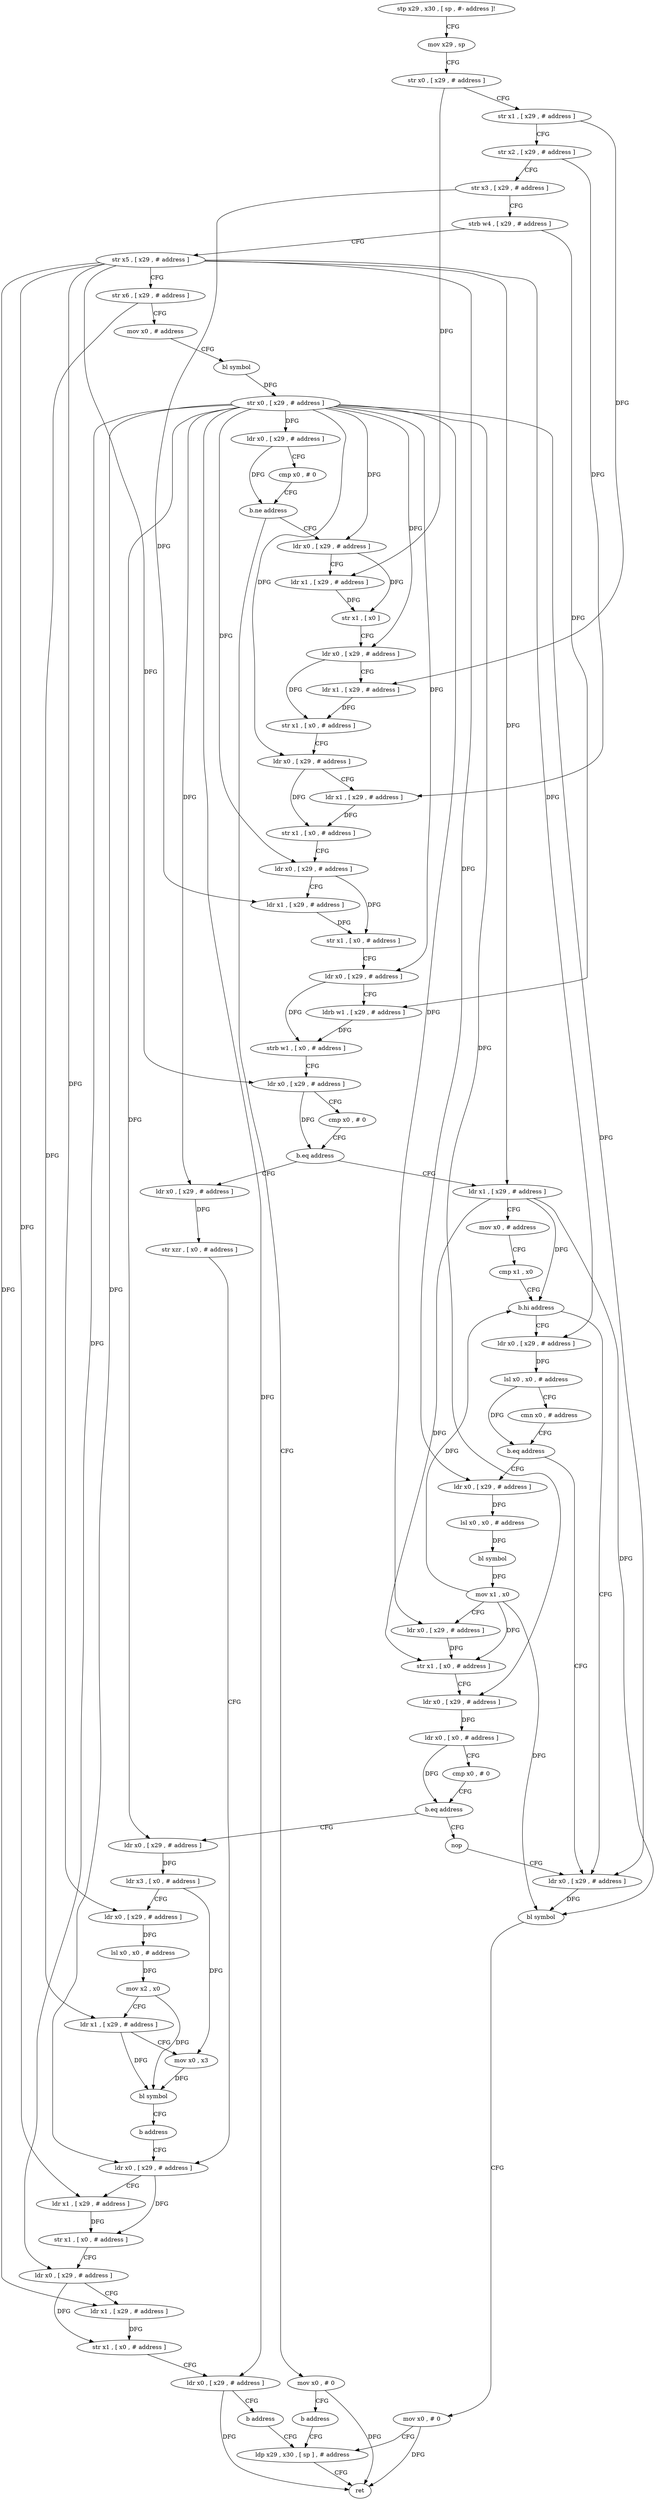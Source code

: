 digraph "func" {
"188204" [label = "stp x29 , x30 , [ sp , #- address ]!" ]
"188208" [label = "mov x29 , sp" ]
"188212" [label = "str x0 , [ x29 , # address ]" ]
"188216" [label = "str x1 , [ x29 , # address ]" ]
"188220" [label = "str x2 , [ x29 , # address ]" ]
"188224" [label = "str x3 , [ x29 , # address ]" ]
"188228" [label = "strb w4 , [ x29 , # address ]" ]
"188232" [label = "str x5 , [ x29 , # address ]" ]
"188236" [label = "str x6 , [ x29 , # address ]" ]
"188240" [label = "mov x0 , # address" ]
"188244" [label = "bl symbol" ]
"188248" [label = "str x0 , [ x29 , # address ]" ]
"188252" [label = "ldr x0 , [ x29 , # address ]" ]
"188256" [label = "cmp x0 , # 0" ]
"188260" [label = "b.ne address" ]
"188272" [label = "ldr x0 , [ x29 , # address ]" ]
"188264" [label = "mov x0 , # 0" ]
"188276" [label = "ldr x1 , [ x29 , # address ]" ]
"188280" [label = "str x1 , [ x0 ]" ]
"188284" [label = "ldr x0 , [ x29 , # address ]" ]
"188288" [label = "ldr x1 , [ x29 , # address ]" ]
"188292" [label = "str x1 , [ x0 , # address ]" ]
"188296" [label = "ldr x0 , [ x29 , # address ]" ]
"188300" [label = "ldr x1 , [ x29 , # address ]" ]
"188304" [label = "str x1 , [ x0 , # address ]" ]
"188308" [label = "ldr x0 , [ x29 , # address ]" ]
"188312" [label = "ldr x1 , [ x29 , # address ]" ]
"188316" [label = "str x1 , [ x0 , # address ]" ]
"188320" [label = "ldr x0 , [ x29 , # address ]" ]
"188324" [label = "ldrb w1 , [ x29 , # address ]" ]
"188328" [label = "strb w1 , [ x0 , # address ]" ]
"188332" [label = "ldr x0 , [ x29 , # address ]" ]
"188336" [label = "cmp x0 , # 0" ]
"188340" [label = "b.eq address" ]
"188452" [label = "ldr x0 , [ x29 , # address ]" ]
"188344" [label = "ldr x1 , [ x29 , # address ]" ]
"188268" [label = "b address" ]
"188508" [label = "ldp x29 , x30 , [ sp ] , # address" ]
"188456" [label = "str xzr , [ x0 , # address ]" ]
"188460" [label = "ldr x0 , [ x29 , # address ]" ]
"188348" [label = "mov x0 , # address" ]
"188352" [label = "cmp x1 , x0" ]
"188356" [label = "b.hi address" ]
"188496" [label = "ldr x0 , [ x29 , # address ]" ]
"188360" [label = "ldr x0 , [ x29 , # address ]" ]
"188512" [label = "ret" ]
"188500" [label = "bl symbol" ]
"188504" [label = "mov x0 , # 0" ]
"188364" [label = "lsl x0 , x0 , # address" ]
"188368" [label = "cmn x0 , # address" ]
"188372" [label = "b.eq address" ]
"188376" [label = "ldr x0 , [ x29 , # address ]" ]
"188380" [label = "lsl x0 , x0 , # address" ]
"188384" [label = "bl symbol" ]
"188388" [label = "mov x1 , x0" ]
"188392" [label = "ldr x0 , [ x29 , # address ]" ]
"188396" [label = "str x1 , [ x0 , # address ]" ]
"188400" [label = "ldr x0 , [ x29 , # address ]" ]
"188404" [label = "ldr x0 , [ x0 , # address ]" ]
"188408" [label = "cmp x0 , # 0" ]
"188412" [label = "b.eq address" ]
"188492" [label = "nop" ]
"188416" [label = "ldr x0 , [ x29 , # address ]" ]
"188420" [label = "ldr x3 , [ x0 , # address ]" ]
"188424" [label = "ldr x0 , [ x29 , # address ]" ]
"188428" [label = "lsl x0 , x0 , # address" ]
"188432" [label = "mov x2 , x0" ]
"188436" [label = "ldr x1 , [ x29 , # address ]" ]
"188440" [label = "mov x0 , x3" ]
"188444" [label = "bl symbol" ]
"188448" [label = "b address" ]
"188464" [label = "ldr x1 , [ x29 , # address ]" ]
"188468" [label = "str x1 , [ x0 , # address ]" ]
"188472" [label = "ldr x0 , [ x29 , # address ]" ]
"188476" [label = "ldr x1 , [ x29 , # address ]" ]
"188480" [label = "str x1 , [ x0 , # address ]" ]
"188484" [label = "ldr x0 , [ x29 , # address ]" ]
"188488" [label = "b address" ]
"188204" -> "188208" [ label = "CFG" ]
"188208" -> "188212" [ label = "CFG" ]
"188212" -> "188216" [ label = "CFG" ]
"188212" -> "188276" [ label = "DFG" ]
"188216" -> "188220" [ label = "CFG" ]
"188216" -> "188288" [ label = "DFG" ]
"188220" -> "188224" [ label = "CFG" ]
"188220" -> "188300" [ label = "DFG" ]
"188224" -> "188228" [ label = "CFG" ]
"188224" -> "188312" [ label = "DFG" ]
"188228" -> "188232" [ label = "CFG" ]
"188228" -> "188324" [ label = "DFG" ]
"188232" -> "188236" [ label = "CFG" ]
"188232" -> "188332" [ label = "DFG" ]
"188232" -> "188344" [ label = "DFG" ]
"188232" -> "188464" [ label = "DFG" ]
"188232" -> "188476" [ label = "DFG" ]
"188232" -> "188360" [ label = "DFG" ]
"188232" -> "188376" [ label = "DFG" ]
"188232" -> "188424" [ label = "DFG" ]
"188236" -> "188240" [ label = "CFG" ]
"188236" -> "188436" [ label = "DFG" ]
"188240" -> "188244" [ label = "CFG" ]
"188244" -> "188248" [ label = "DFG" ]
"188248" -> "188252" [ label = "DFG" ]
"188248" -> "188272" [ label = "DFG" ]
"188248" -> "188284" [ label = "DFG" ]
"188248" -> "188296" [ label = "DFG" ]
"188248" -> "188308" [ label = "DFG" ]
"188248" -> "188320" [ label = "DFG" ]
"188248" -> "188452" [ label = "DFG" ]
"188248" -> "188460" [ label = "DFG" ]
"188248" -> "188472" [ label = "DFG" ]
"188248" -> "188484" [ label = "DFG" ]
"188248" -> "188496" [ label = "DFG" ]
"188248" -> "188392" [ label = "DFG" ]
"188248" -> "188400" [ label = "DFG" ]
"188248" -> "188416" [ label = "DFG" ]
"188252" -> "188256" [ label = "CFG" ]
"188252" -> "188260" [ label = "DFG" ]
"188256" -> "188260" [ label = "CFG" ]
"188260" -> "188272" [ label = "CFG" ]
"188260" -> "188264" [ label = "CFG" ]
"188272" -> "188276" [ label = "CFG" ]
"188272" -> "188280" [ label = "DFG" ]
"188264" -> "188268" [ label = "CFG" ]
"188264" -> "188512" [ label = "DFG" ]
"188276" -> "188280" [ label = "DFG" ]
"188280" -> "188284" [ label = "CFG" ]
"188284" -> "188288" [ label = "CFG" ]
"188284" -> "188292" [ label = "DFG" ]
"188288" -> "188292" [ label = "DFG" ]
"188292" -> "188296" [ label = "CFG" ]
"188296" -> "188300" [ label = "CFG" ]
"188296" -> "188304" [ label = "DFG" ]
"188300" -> "188304" [ label = "DFG" ]
"188304" -> "188308" [ label = "CFG" ]
"188308" -> "188312" [ label = "CFG" ]
"188308" -> "188316" [ label = "DFG" ]
"188312" -> "188316" [ label = "DFG" ]
"188316" -> "188320" [ label = "CFG" ]
"188320" -> "188324" [ label = "CFG" ]
"188320" -> "188328" [ label = "DFG" ]
"188324" -> "188328" [ label = "DFG" ]
"188328" -> "188332" [ label = "CFG" ]
"188332" -> "188336" [ label = "CFG" ]
"188332" -> "188340" [ label = "DFG" ]
"188336" -> "188340" [ label = "CFG" ]
"188340" -> "188452" [ label = "CFG" ]
"188340" -> "188344" [ label = "CFG" ]
"188452" -> "188456" [ label = "DFG" ]
"188344" -> "188348" [ label = "CFG" ]
"188344" -> "188356" [ label = "DFG" ]
"188344" -> "188500" [ label = "DFG" ]
"188344" -> "188396" [ label = "DFG" ]
"188268" -> "188508" [ label = "CFG" ]
"188508" -> "188512" [ label = "CFG" ]
"188456" -> "188460" [ label = "CFG" ]
"188460" -> "188464" [ label = "CFG" ]
"188460" -> "188468" [ label = "DFG" ]
"188348" -> "188352" [ label = "CFG" ]
"188352" -> "188356" [ label = "CFG" ]
"188356" -> "188496" [ label = "CFG" ]
"188356" -> "188360" [ label = "CFG" ]
"188496" -> "188500" [ label = "DFG" ]
"188360" -> "188364" [ label = "DFG" ]
"188500" -> "188504" [ label = "CFG" ]
"188504" -> "188508" [ label = "CFG" ]
"188504" -> "188512" [ label = "DFG" ]
"188364" -> "188368" [ label = "CFG" ]
"188364" -> "188372" [ label = "DFG" ]
"188368" -> "188372" [ label = "CFG" ]
"188372" -> "188496" [ label = "CFG" ]
"188372" -> "188376" [ label = "CFG" ]
"188376" -> "188380" [ label = "DFG" ]
"188380" -> "188384" [ label = "DFG" ]
"188384" -> "188388" [ label = "DFG" ]
"188388" -> "188392" [ label = "CFG" ]
"188388" -> "188356" [ label = "DFG" ]
"188388" -> "188500" [ label = "DFG" ]
"188388" -> "188396" [ label = "DFG" ]
"188392" -> "188396" [ label = "DFG" ]
"188396" -> "188400" [ label = "CFG" ]
"188400" -> "188404" [ label = "DFG" ]
"188404" -> "188408" [ label = "CFG" ]
"188404" -> "188412" [ label = "DFG" ]
"188408" -> "188412" [ label = "CFG" ]
"188412" -> "188492" [ label = "CFG" ]
"188412" -> "188416" [ label = "CFG" ]
"188492" -> "188496" [ label = "CFG" ]
"188416" -> "188420" [ label = "DFG" ]
"188420" -> "188424" [ label = "CFG" ]
"188420" -> "188440" [ label = "DFG" ]
"188424" -> "188428" [ label = "DFG" ]
"188428" -> "188432" [ label = "DFG" ]
"188432" -> "188436" [ label = "CFG" ]
"188432" -> "188444" [ label = "DFG" ]
"188436" -> "188440" [ label = "CFG" ]
"188436" -> "188444" [ label = "DFG" ]
"188440" -> "188444" [ label = "DFG" ]
"188444" -> "188448" [ label = "CFG" ]
"188448" -> "188460" [ label = "CFG" ]
"188464" -> "188468" [ label = "DFG" ]
"188468" -> "188472" [ label = "CFG" ]
"188472" -> "188476" [ label = "CFG" ]
"188472" -> "188480" [ label = "DFG" ]
"188476" -> "188480" [ label = "DFG" ]
"188480" -> "188484" [ label = "CFG" ]
"188484" -> "188488" [ label = "CFG" ]
"188484" -> "188512" [ label = "DFG" ]
"188488" -> "188508" [ label = "CFG" ]
}
